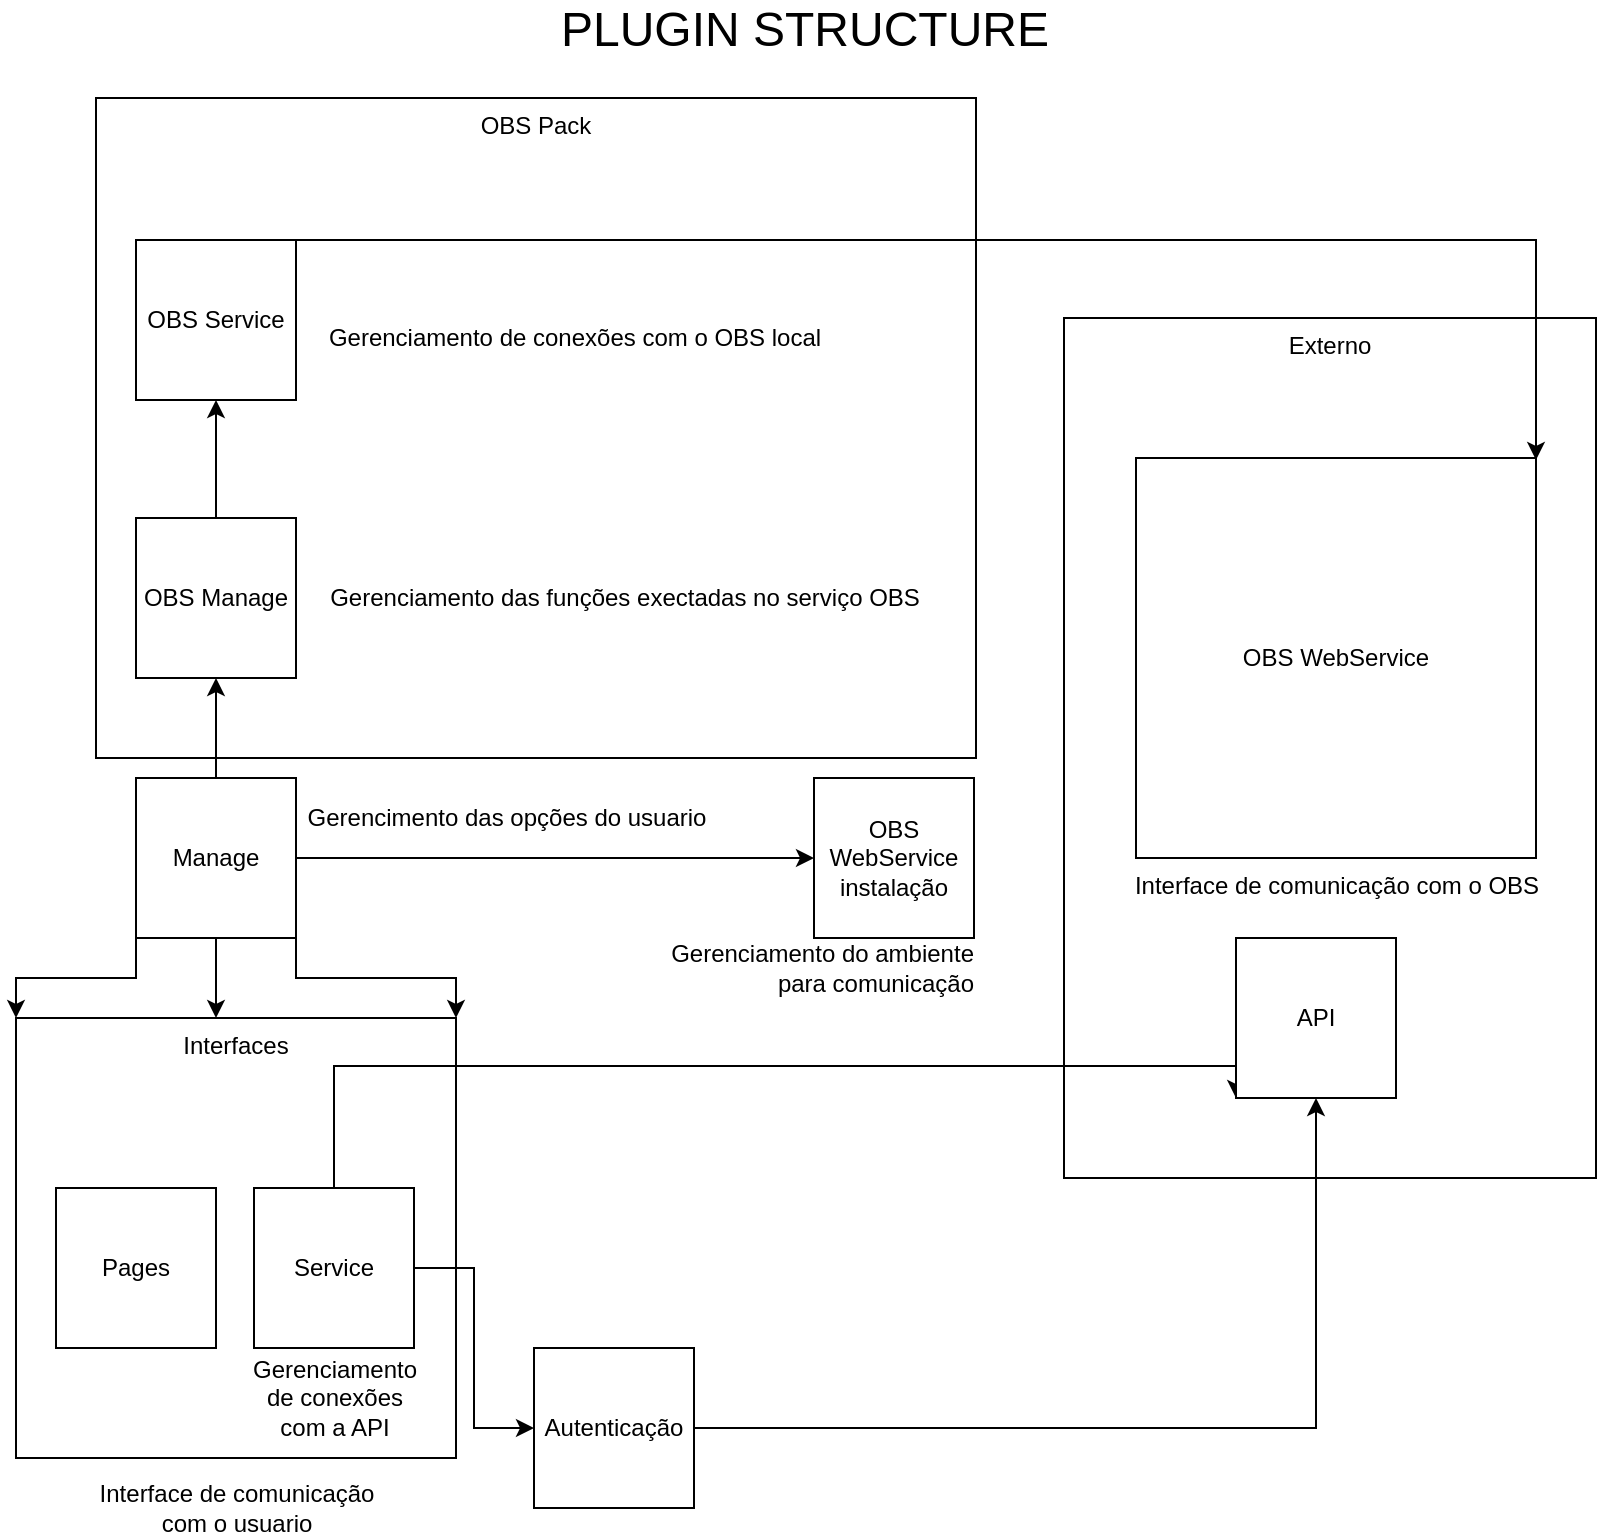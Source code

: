<mxfile version="14.4.3" type="device"><diagram id="3oXzu2MXmv12-It7oU__" name="Page-1"><mxGraphModel dx="1673" dy="932" grid="1" gridSize="10" guides="1" tooltips="1" connect="1" arrows="1" fold="1" page="1" pageScale="1" pageWidth="827" pageHeight="1169" math="0" shadow="0"><root><mxCell id="0"/><mxCell id="1" parent="0"/><mxCell id="zoDNDNGpzQASZy_QCVMk-42" value="Externo" style="rounded=0;whiteSpace=wrap;html=1;align=center;verticalAlign=top;" vertex="1" parent="1"><mxGeometry x="544" y="160" width="266" height="430" as="geometry"/></mxCell><mxCell id="zoDNDNGpzQASZy_QCVMk-38" value="OBS Pack" style="rounded=0;whiteSpace=wrap;html=1;verticalAlign=top;" vertex="1" parent="1"><mxGeometry x="60" y="50" width="440" height="330" as="geometry"/></mxCell><mxCell id="OzFOVN3AppmjM09-keTI-2" value="Interfaces" style="whiteSpace=wrap;html=1;aspect=fixed;verticalAlign=top;" parent="1" vertex="1"><mxGeometry x="20" y="510" width="220" height="220" as="geometry"/></mxCell><mxCell id="zoDNDNGpzQASZy_QCVMk-2" style="edgeStyle=orthogonalEdgeStyle;rounded=0;orthogonalLoop=1;jettySize=auto;html=1;entryX=0;entryY=1;entryDx=0;entryDy=0;" edge="1" parent="1" source="OzFOVN3AppmjM09-keTI-5" target="zoDNDNGpzQASZy_QCVMk-1"><mxGeometry relative="1" as="geometry"><mxPoint x="770" y="530" as="targetPoint"/><Array as="points"><mxPoint x="179" y="534"/></Array></mxGeometry></mxCell><mxCell id="zoDNDNGpzQASZy_QCVMk-32" style="edgeStyle=orthogonalEdgeStyle;rounded=0;orthogonalLoop=1;jettySize=auto;html=1;" edge="1" parent="1" source="OzFOVN3AppmjM09-keTI-5" target="zoDNDNGpzQASZy_QCVMk-33"><mxGeometry relative="1" as="geometry"><mxPoint x="280" y="740" as="targetPoint"/></mxGeometry></mxCell><mxCell id="OzFOVN3AppmjM09-keTI-5" value="Service" style="whiteSpace=wrap;html=1;aspect=fixed;" parent="1" vertex="1"><mxGeometry x="139" y="595" width="80" height="80" as="geometry"/></mxCell><mxCell id="zoDNDNGpzQASZy_QCVMk-1" value="API" style="whiteSpace=wrap;html=1;aspect=fixed;" vertex="1" parent="1"><mxGeometry x="630" y="470" width="80" height="80" as="geometry"/></mxCell><mxCell id="zoDNDNGpzQASZy_QCVMk-5" style="edgeStyle=orthogonalEdgeStyle;rounded=0;orthogonalLoop=1;jettySize=auto;html=1;" edge="1" parent="1" source="zoDNDNGpzQASZy_QCVMk-4" target="OzFOVN3AppmjM09-keTI-2"><mxGeometry relative="1" as="geometry"><Array as="points"><mxPoint x="120" y="500"/><mxPoint x="120" y="500"/></Array></mxGeometry></mxCell><mxCell id="zoDNDNGpzQASZy_QCVMk-7" style="edgeStyle=orthogonalEdgeStyle;rounded=0;orthogonalLoop=1;jettySize=auto;html=1;exitX=1;exitY=1;exitDx=0;exitDy=0;entryX=1;entryY=0;entryDx=0;entryDy=0;" edge="1" parent="1" source="zoDNDNGpzQASZy_QCVMk-4" target="OzFOVN3AppmjM09-keTI-2"><mxGeometry relative="1" as="geometry"/></mxCell><mxCell id="zoDNDNGpzQASZy_QCVMk-8" style="edgeStyle=orthogonalEdgeStyle;rounded=0;orthogonalLoop=1;jettySize=auto;html=1;exitX=0;exitY=1;exitDx=0;exitDy=0;entryX=0;entryY=0;entryDx=0;entryDy=0;" edge="1" parent="1" source="zoDNDNGpzQASZy_QCVMk-4" target="OzFOVN3AppmjM09-keTI-2"><mxGeometry relative="1" as="geometry"/></mxCell><mxCell id="zoDNDNGpzQASZy_QCVMk-18" style="edgeStyle=orthogonalEdgeStyle;rounded=0;orthogonalLoop=1;jettySize=auto;html=1;entryX=0.5;entryY=1;entryDx=0;entryDy=0;" edge="1" parent="1" source="zoDNDNGpzQASZy_QCVMk-4" target="zoDNDNGpzQASZy_QCVMk-17"><mxGeometry relative="1" as="geometry"/></mxCell><mxCell id="zoDNDNGpzQASZy_QCVMk-39" style="edgeStyle=orthogonalEdgeStyle;rounded=0;orthogonalLoop=1;jettySize=auto;html=1;entryX=0;entryY=0.5;entryDx=0;entryDy=0;" edge="1" parent="1" source="zoDNDNGpzQASZy_QCVMk-4" target="zoDNDNGpzQASZy_QCVMk-28"><mxGeometry relative="1" as="geometry"/></mxCell><mxCell id="zoDNDNGpzQASZy_QCVMk-4" value="Manage" style="whiteSpace=wrap;html=1;aspect=fixed;" vertex="1" parent="1"><mxGeometry x="80" y="390" width="80" height="80" as="geometry"/></mxCell><mxCell id="zoDNDNGpzQASZy_QCVMk-10" value="OBS WebService" style="whiteSpace=wrap;html=1;aspect=fixed;" vertex="1" parent="1"><mxGeometry x="580" y="230" width="200" height="200" as="geometry"/></mxCell><mxCell id="zoDNDNGpzQASZy_QCVMk-40" style="edgeStyle=orthogonalEdgeStyle;rounded=0;orthogonalLoop=1;jettySize=auto;html=1;exitX=1;exitY=0;exitDx=0;exitDy=0;entryX=1;entryY=0;entryDx=0;entryDy=0;" edge="1" parent="1"><mxGeometry relative="1" as="geometry"><mxPoint x="160" y="125" as="sourcePoint"/><mxPoint x="780.0" y="231.0" as="targetPoint"/><Array as="points"><mxPoint x="160" y="121"/><mxPoint x="780" y="121"/></Array></mxGeometry></mxCell><mxCell id="zoDNDNGpzQASZy_QCVMk-12" value="OBS Service" style="whiteSpace=wrap;html=1;aspect=fixed;" vertex="1" parent="1"><mxGeometry x="80" y="121" width="80" height="80" as="geometry"/></mxCell><mxCell id="zoDNDNGpzQASZy_QCVMk-19" style="edgeStyle=orthogonalEdgeStyle;rounded=0;orthogonalLoop=1;jettySize=auto;html=1;entryX=0.5;entryY=1;entryDx=0;entryDy=0;" edge="1" parent="1" source="zoDNDNGpzQASZy_QCVMk-17" target="zoDNDNGpzQASZy_QCVMk-12"><mxGeometry relative="1" as="geometry"/></mxCell><mxCell id="zoDNDNGpzQASZy_QCVMk-17" value="OBS Manage" style="whiteSpace=wrap;html=1;aspect=fixed;" vertex="1" parent="1"><mxGeometry x="80" y="260" width="80" height="80" as="geometry"/></mxCell><mxCell id="zoDNDNGpzQASZy_QCVMk-21" value="&lt;font style=&quot;font-size: 24px&quot;&gt;PLUGIN STRUCTURE&lt;/font&gt;" style="text;html=1;align=center;verticalAlign=middle;resizable=0;points=[];autosize=1;" vertex="1" parent="1"><mxGeometry x="284" y="6" width="260" height="20" as="geometry"/></mxCell><mxCell id="zoDNDNGpzQASZy_QCVMk-22" value="Interface de comunicação com o OBS" style="text;html=1;align=center;verticalAlign=middle;resizable=0;points=[];autosize=1;" vertex="1" parent="1"><mxGeometry x="570" y="434" width="220" height="20" as="geometry"/></mxCell><mxCell id="zoDNDNGpzQASZy_QCVMk-23" value="Gerenciamento de conexões com o OBS local" style="text;html=1;align=center;verticalAlign=middle;resizable=0;points=[];autosize=1;" vertex="1" parent="1"><mxGeometry x="169" y="160" width="260" height="20" as="geometry"/></mxCell><mxCell id="zoDNDNGpzQASZy_QCVMk-24" value="Gerenciamento das funções exectadas no serviço OBS" style="text;html=1;align=center;verticalAlign=middle;resizable=0;points=[];autosize=1;" vertex="1" parent="1"><mxGeometry x="169" y="290" width="310" height="20" as="geometry"/></mxCell><mxCell id="zoDNDNGpzQASZy_QCVMk-25" value="Gerencimento das opções do usuario" style="text;html=1;align=center;verticalAlign=middle;resizable=0;points=[];autosize=1;" vertex="1" parent="1"><mxGeometry x="160" y="400" width="210" height="20" as="geometry"/></mxCell><mxCell id="zoDNDNGpzQASZy_QCVMk-28" value="OBS WebService instalação" style="whiteSpace=wrap;html=1;aspect=fixed;" vertex="1" parent="1"><mxGeometry x="419" y="390" width="80" height="80" as="geometry"/></mxCell><mxCell id="zoDNDNGpzQASZy_QCVMk-30" value="&amp;nbsp;Gerenciamento do ambiente &lt;br&gt;para comunicação" style="text;html=1;align=right;verticalAlign=middle;resizable=0;points=[];autosize=1;" vertex="1" parent="1"><mxGeometry x="330" y="470" width="170" height="30" as="geometry"/></mxCell><mxCell id="zoDNDNGpzQASZy_QCVMk-31" value="Interface de comunicação &lt;br&gt;com o usuario" style="text;html=1;align=center;verticalAlign=middle;resizable=0;points=[];autosize=1;" vertex="1" parent="1"><mxGeometry x="55" y="740" width="150" height="30" as="geometry"/></mxCell><mxCell id="zoDNDNGpzQASZy_QCVMk-36" style="edgeStyle=orthogonalEdgeStyle;rounded=0;orthogonalLoop=1;jettySize=auto;html=1;" edge="1" parent="1" source="zoDNDNGpzQASZy_QCVMk-33" target="zoDNDNGpzQASZy_QCVMk-1"><mxGeometry relative="1" as="geometry"/></mxCell><mxCell id="zoDNDNGpzQASZy_QCVMk-33" value="Autenticação" style="whiteSpace=wrap;html=1;aspect=fixed;" vertex="1" parent="1"><mxGeometry x="279" y="675" width="80" height="80" as="geometry"/></mxCell><mxCell id="zoDNDNGpzQASZy_QCVMk-34" value="Gerenciamento &lt;br&gt;de conexões &lt;br&gt;com a API" style="text;html=1;align=center;verticalAlign=middle;resizable=0;points=[];autosize=1;" vertex="1" parent="1"><mxGeometry x="129" y="675" width="100" height="50" as="geometry"/></mxCell><mxCell id="zoDNDNGpzQASZy_QCVMk-37" value="Pages" style="whiteSpace=wrap;html=1;aspect=fixed;" vertex="1" parent="1"><mxGeometry x="40" y="595" width="80" height="80" as="geometry"/></mxCell></root></mxGraphModel></diagram></mxfile>